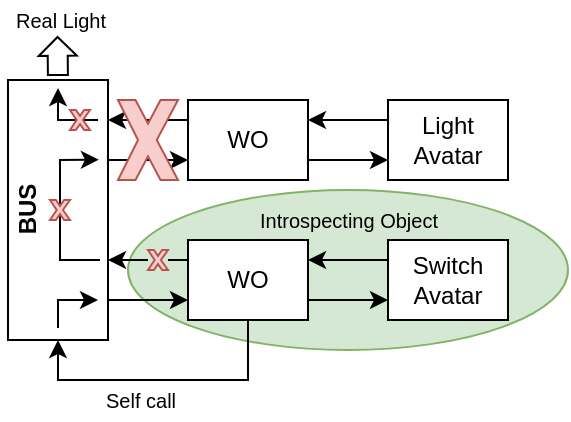 <mxfile version="19.0.0" type="device"><diagram id="zHNAPgKmc5qbne8qm9KD" name="Page-1"><mxGraphModel dx="715" dy="361" grid="1" gridSize="10" guides="1" tooltips="1" connect="1" arrows="1" fold="1" page="1" pageScale="1" pageWidth="827" pageHeight="1169" math="0" shadow="0"><root><mxCell id="0"/><mxCell id="1" parent="0"/><mxCell id="uBfayYswSQEye__UBvf_-44" value="" style="ellipse;whiteSpace=wrap;html=1;fontSize=10;fillColor=#d5e8d4;strokeColor=#82b366;" vertex="1" parent="1"><mxGeometry x="210" y="215" width="220" height="80" as="geometry"/></mxCell><mxCell id="uBfayYswSQEye__UBvf_-1" value="" style="rounded=0;whiteSpace=wrap;html=1;" vertex="1" parent="1"><mxGeometry x="150" y="160" width="50" height="130" as="geometry"/></mxCell><mxCell id="uBfayYswSQEye__UBvf_-2" value="&lt;b&gt;BUS&lt;/b&gt;" style="text;html=1;align=center;verticalAlign=middle;resizable=0;points=[];autosize=1;strokeColor=none;fillColor=none;rotation=-90;" vertex="1" parent="1"><mxGeometry x="140" y="215" width="40" height="20" as="geometry"/></mxCell><mxCell id="uBfayYswSQEye__UBvf_-55" style="edgeStyle=orthogonalEdgeStyle;rounded=0;orthogonalLoop=1;jettySize=auto;html=1;entryX=0.5;entryY=1;entryDx=0;entryDy=0;fontSize=10;startArrow=none;startFill=0;endArrow=classic;endFill=1;" edge="1" parent="1" source="uBfayYswSQEye__UBvf_-13" target="uBfayYswSQEye__UBvf_-1"><mxGeometry relative="1" as="geometry"><Array as="points"><mxPoint x="270" y="310"/><mxPoint x="175" y="310"/></Array></mxGeometry></mxCell><mxCell id="uBfayYswSQEye__UBvf_-13" value="WO" style="rounded=0;whiteSpace=wrap;html=1;" vertex="1" parent="1"><mxGeometry x="240" y="240" width="60" height="40" as="geometry"/></mxCell><mxCell id="uBfayYswSQEye__UBvf_-17" value="" style="endArrow=classic;html=1;rounded=0;endWidth=12.414;" edge="1" parent="1"><mxGeometry width="50" height="50" relative="1" as="geometry"><mxPoint x="200" y="270" as="sourcePoint"/><mxPoint x="240" y="270" as="targetPoint"/><Array as="points"><mxPoint x="240" y="270"/></Array></mxGeometry></mxCell><mxCell id="uBfayYswSQEye__UBvf_-19" value="" style="endArrow=none;html=1;rounded=0;endWidth=12.414;startArrow=none;startFill=1;endFill=0;" edge="1" parent="1" source="uBfayYswSQEye__UBvf_-42"><mxGeometry width="50" height="50" relative="1" as="geometry"><mxPoint x="200" y="250" as="sourcePoint"/><mxPoint x="240" y="250" as="targetPoint"/><Array as="points"><mxPoint x="240" y="250"/></Array></mxGeometry></mxCell><mxCell id="uBfayYswSQEye__UBvf_-22" value="" style="endArrow=classic;html=1;rounded=0;endWidth=12.414;" edge="1" parent="1"><mxGeometry width="50" height="50" relative="1" as="geometry"><mxPoint x="300" y="270" as="sourcePoint"/><mxPoint x="340" y="270" as="targetPoint"/><Array as="points"><mxPoint x="340" y="270"/></Array></mxGeometry></mxCell><mxCell id="uBfayYswSQEye__UBvf_-23" value="" style="endArrow=none;html=1;rounded=0;endWidth=12.414;startArrow=classic;startFill=1;endFill=0;" edge="1" parent="1"><mxGeometry width="50" height="50" relative="1" as="geometry"><mxPoint x="300" y="250" as="sourcePoint"/><mxPoint x="340" y="250" as="targetPoint"/><Array as="points"><mxPoint x="340" y="250"/></Array></mxGeometry></mxCell><mxCell id="uBfayYswSQEye__UBvf_-24" value="Switch Avatar" style="rounded=0;whiteSpace=wrap;html=1;" vertex="1" parent="1"><mxGeometry x="340" y="240" width="60" height="40" as="geometry"/></mxCell><mxCell id="uBfayYswSQEye__UBvf_-25" value="WO" style="rounded=0;whiteSpace=wrap;html=1;" vertex="1" parent="1"><mxGeometry x="240" y="170" width="60" height="40" as="geometry"/></mxCell><mxCell id="uBfayYswSQEye__UBvf_-26" value="" style="endArrow=classic;html=1;rounded=0;endWidth=12.414;" edge="1" parent="1"><mxGeometry width="50" height="50" relative="1" as="geometry"><mxPoint x="300" y="200" as="sourcePoint"/><mxPoint x="340" y="200" as="targetPoint"/><Array as="points"><mxPoint x="340" y="200"/></Array></mxGeometry></mxCell><mxCell id="uBfayYswSQEye__UBvf_-27" value="" style="endArrow=none;html=1;rounded=0;endWidth=12.414;startArrow=classic;startFill=1;endFill=0;" edge="1" parent="1"><mxGeometry width="50" height="50" relative="1" as="geometry"><mxPoint x="300" y="180" as="sourcePoint"/><mxPoint x="340" y="180" as="targetPoint"/><Array as="points"><mxPoint x="340" y="180"/></Array></mxGeometry></mxCell><mxCell id="uBfayYswSQEye__UBvf_-28" value="Light Avatar" style="rounded=0;whiteSpace=wrap;html=1;" vertex="1" parent="1"><mxGeometry x="340" y="170" width="60" height="40" as="geometry"/></mxCell><mxCell id="uBfayYswSQEye__UBvf_-29" value="" style="endArrow=classic;html=1;rounded=0;endWidth=12.414;" edge="1" parent="1"><mxGeometry width="50" height="50" relative="1" as="geometry"><mxPoint x="200" y="200" as="sourcePoint"/><mxPoint x="240" y="200" as="targetPoint"/><Array as="points"><mxPoint x="240" y="200"/></Array></mxGeometry></mxCell><mxCell id="uBfayYswSQEye__UBvf_-30" value="" style="endArrow=none;html=1;rounded=0;endWidth=12.414;startArrow=classic;startFill=1;endFill=0;" edge="1" parent="1"><mxGeometry width="50" height="50" relative="1" as="geometry"><mxPoint x="200" y="180" as="sourcePoint"/><mxPoint x="240" y="180" as="targetPoint"/><Array as="points"><mxPoint x="240" y="180"/></Array></mxGeometry></mxCell><mxCell id="uBfayYswSQEye__UBvf_-31" value="" style="endArrow=none;html=1;rounded=0;endWidth=12.414;startArrow=classic;startFill=1;endFill=0;exitX=0.989;exitY=0.399;exitDx=0;exitDy=0;exitPerimeter=0;" edge="1" parent="1"><mxGeometry width="50" height="50" relative="1" as="geometry"><mxPoint x="195.45" y="199.85" as="sourcePoint"/><mxPoint x="196" y="250" as="targetPoint"/><Array as="points"><mxPoint x="176" y="200"/><mxPoint x="176" y="250"/></Array></mxGeometry></mxCell><mxCell id="uBfayYswSQEye__UBvf_-35" value="&lt;font style=&quot;font-size: 10px;&quot;&gt;Real Light&lt;/font&gt;" style="text;html=1;align=center;verticalAlign=middle;resizable=0;points=[];autosize=1;strokeColor=none;fillColor=none;" vertex="1" parent="1"><mxGeometry x="146" y="120" width="60" height="20" as="geometry"/></mxCell><mxCell id="uBfayYswSQEye__UBvf_-38" value="" style="shape=flexArrow;endArrow=classic;html=1;rounded=0;endWidth=8;endSize=2.788;" edge="1" parent="1"><mxGeometry width="50" height="50" relative="1" as="geometry"><mxPoint x="174.96" y="158" as="sourcePoint"/><mxPoint x="174.76" y="138" as="targetPoint"/></mxGeometry></mxCell><mxCell id="uBfayYswSQEye__UBvf_-40" value="" style="endArrow=none;html=1;rounded=0;endWidth=12.414;startArrow=classic;startFill=1;endFill=0;" edge="1" parent="1"><mxGeometry width="50" height="50" relative="1" as="geometry"><mxPoint x="195" y="270" as="sourcePoint"/><mxPoint x="175" y="284" as="targetPoint"/><Array as="points"><mxPoint x="175" y="270"/></Array></mxGeometry></mxCell><mxCell id="uBfayYswSQEye__UBvf_-41" value="" style="endArrow=classic;html=1;rounded=0;endWidth=12.414;startArrow=none;startFill=0;endFill=1;" edge="1" parent="1"><mxGeometry width="50" height="50" relative="1" as="geometry"><mxPoint x="195" y="180" as="sourcePoint"/><mxPoint x="175" y="164" as="targetPoint"/><Array as="points"><mxPoint x="175" y="180"/></Array></mxGeometry></mxCell><mxCell id="uBfayYswSQEye__UBvf_-42" value="" style="verticalLabelPosition=bottom;verticalAlign=top;html=1;shape=mxgraph.basic.x;fontSize=10;fillColor=#f8cecc;strokeColor=#b85450;" vertex="1" parent="1"><mxGeometry x="220" y="245" width="10" height="10" as="geometry"/></mxCell><mxCell id="uBfayYswSQEye__UBvf_-43" value="" style="endArrow=none;html=1;rounded=0;endWidth=12.414;startArrow=classic;startFill=1;endFill=0;" edge="1" parent="1" target="uBfayYswSQEye__UBvf_-42"><mxGeometry width="50" height="50" relative="1" as="geometry"><mxPoint x="200" y="250" as="sourcePoint"/><mxPoint x="240" y="250" as="targetPoint"/><Array as="points"/></mxGeometry></mxCell><mxCell id="uBfayYswSQEye__UBvf_-45" value="Introspecting Object" style="text;html=1;align=center;verticalAlign=middle;resizable=0;points=[];autosize=1;strokeColor=none;fillColor=none;fontSize=10;" vertex="1" parent="1"><mxGeometry x="270" y="220" width="100" height="20" as="geometry"/></mxCell><mxCell id="uBfayYswSQEye__UBvf_-46" value="" style="verticalLabelPosition=bottom;verticalAlign=top;html=1;shape=mxgraph.basic.x;fontSize=10;fillColor=#f8cecc;strokeColor=#b85450;" vertex="1" parent="1"><mxGeometry x="171" y="220" width="10" height="10" as="geometry"/></mxCell><mxCell id="uBfayYswSQEye__UBvf_-50" value="" style="verticalLabelPosition=bottom;verticalAlign=top;html=1;shape=mxgraph.basic.x;fontSize=10;fillColor=#f8cecc;strokeColor=#b85450;" vertex="1" parent="1"><mxGeometry x="205" y="170" width="30" height="40" as="geometry"/></mxCell><mxCell id="uBfayYswSQEye__UBvf_-53" value="" style="verticalLabelPosition=bottom;verticalAlign=top;html=1;shape=mxgraph.basic.x;fontSize=10;fillColor=#f8cecc;strokeColor=#b85450;" vertex="1" parent="1"><mxGeometry x="181" y="175" width="10" height="10" as="geometry"/></mxCell><mxCell id="uBfayYswSQEye__UBvf_-56" value="Self call" style="text;html=1;align=center;verticalAlign=middle;resizable=0;points=[];autosize=1;strokeColor=none;fillColor=none;fontSize=10;" vertex="1" parent="1"><mxGeometry x="191" y="310" width="50" height="20" as="geometry"/></mxCell></root></mxGraphModel></diagram></mxfile>